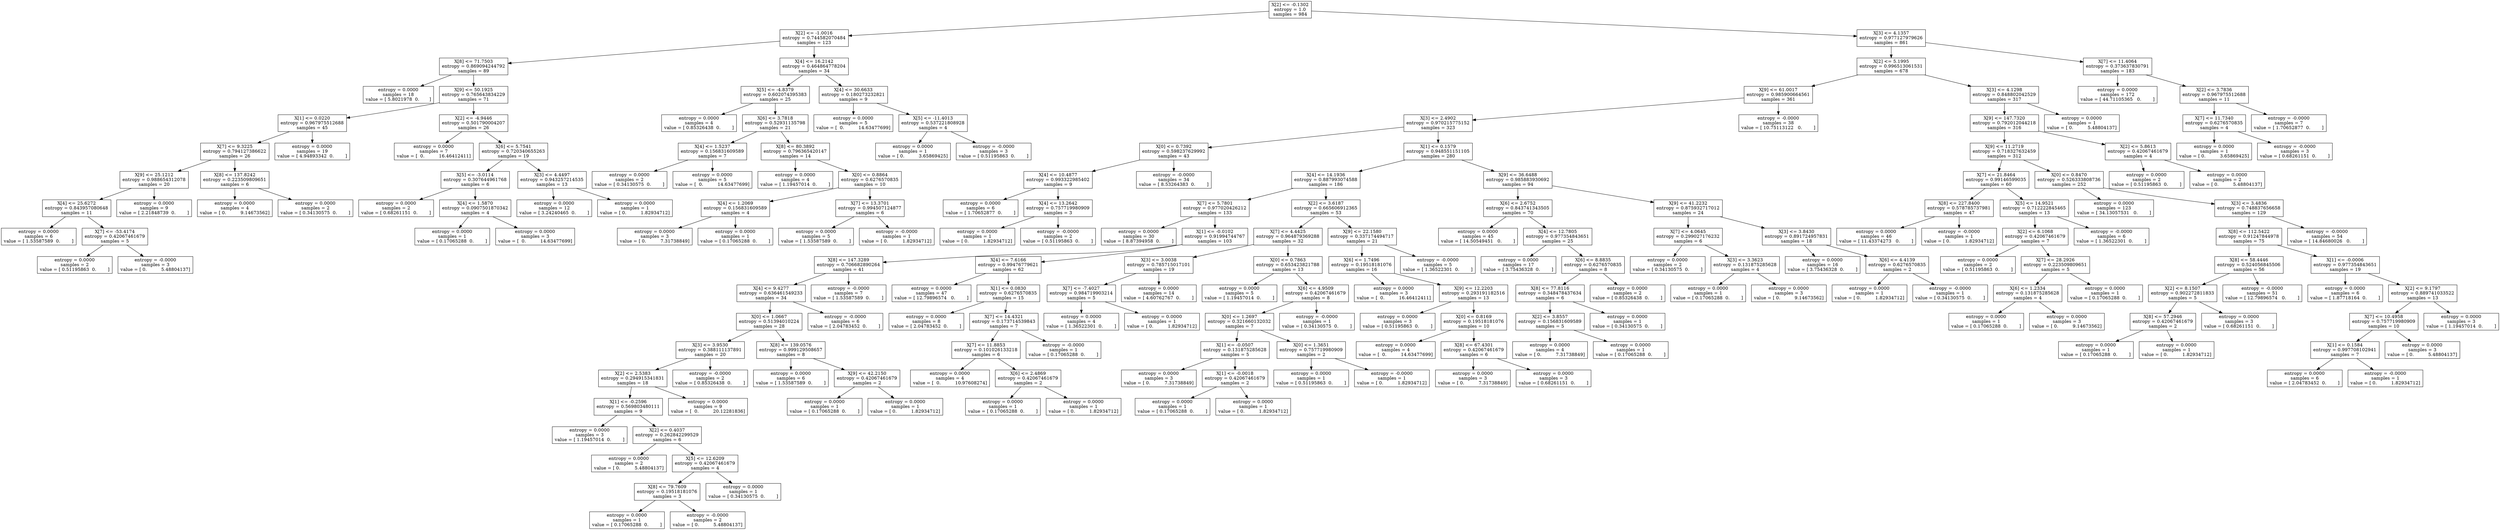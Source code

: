 digraph Tree {
0 [label="X[2] <= -0.1302\nentropy = 1.0\nsamples = 984", shape="box"] ;
1 [label="X[2] <= -1.0016\nentropy = 0.744582070484\nsamples = 123", shape="box"] ;
0 -> 1 ;
2 [label="X[8] <= 71.7503\nentropy = 0.869094244792\nsamples = 89", shape="box"] ;
1 -> 2 ;
3 [label="entropy = 0.0000\nsamples = 18\nvalue = [ 5.8021978  0.       ]", shape="box"] ;
2 -> 3 ;
4 [label="X[9] <= 50.1925\nentropy = 0.765643834229\nsamples = 71", shape="box"] ;
2 -> 4 ;
5 [label="X[1] <= 0.0220\nentropy = 0.967975512688\nsamples = 45", shape="box"] ;
4 -> 5 ;
6 [label="X[7] <= 9.3225\nentropy = 0.794127386622\nsamples = 26", shape="box"] ;
5 -> 6 ;
7 [label="X[9] <= 25.1212\nentropy = 0.988654312078\nsamples = 20", shape="box"] ;
6 -> 7 ;
8 [label="X[4] <= 25.6272\nentropy = 0.843957080648\nsamples = 11", shape="box"] ;
7 -> 8 ;
9 [label="entropy = 0.0000\nsamples = 6\nvalue = [ 1.53587589  0.        ]", shape="box"] ;
8 -> 9 ;
10 [label="X[7] <= -53.4174\nentropy = 0.42067461679\nsamples = 5", shape="box"] ;
8 -> 10 ;
11 [label="entropy = 0.0000\nsamples = 2\nvalue = [ 0.51195863  0.        ]", shape="box"] ;
10 -> 11 ;
12 [label="entropy = -0.0000\nsamples = 3\nvalue = [ 0.          5.48804137]", shape="box"] ;
10 -> 12 ;
13 [label="entropy = 0.0000\nsamples = 9\nvalue = [ 2.21848739  0.        ]", shape="box"] ;
7 -> 13 ;
14 [label="X[8] <= 137.8242\nentropy = 0.223509809651\nsamples = 6", shape="box"] ;
6 -> 14 ;
15 [label="entropy = 0.0000\nsamples = 4\nvalue = [ 0.          9.14673562]", shape="box"] ;
14 -> 15 ;
16 [label="entropy = 0.0000\nsamples = 2\nvalue = [ 0.34130575  0.        ]", shape="box"] ;
14 -> 16 ;
17 [label="entropy = 0.0000\nsamples = 19\nvalue = [ 4.94893342  0.        ]", shape="box"] ;
5 -> 17 ;
18 [label="X[2] <= -4.9446\nentropy = 0.501790004207\nsamples = 26", shape="box"] ;
4 -> 18 ;
19 [label="entropy = 0.0000\nsamples = 7\nvalue = [  0.          16.46412411]", shape="box"] ;
18 -> 19 ;
20 [label="X[6] <= 5.7541\nentropy = 0.720340655263\nsamples = 19", shape="box"] ;
18 -> 20 ;
21 [label="X[5] <= -3.0114\nentropy = 0.307644961768\nsamples = 6", shape="box"] ;
20 -> 21 ;
22 [label="entropy = 0.0000\nsamples = 2\nvalue = [ 0.68261151  0.        ]", shape="box"] ;
21 -> 22 ;
23 [label="X[4] <= 1.5870\nentropy = 0.0907501870342\nsamples = 4", shape="box"] ;
21 -> 23 ;
24 [label="entropy = 0.0000\nsamples = 1\nvalue = [ 0.17065288  0.        ]", shape="box"] ;
23 -> 24 ;
25 [label="entropy = 0.0000\nsamples = 3\nvalue = [  0.          14.63477699]", shape="box"] ;
23 -> 25 ;
26 [label="X[3] <= 4.4497\nentropy = 0.943257214535\nsamples = 13", shape="box"] ;
20 -> 26 ;
27 [label="entropy = 0.0000\nsamples = 12\nvalue = [ 3.24240465  0.        ]", shape="box"] ;
26 -> 27 ;
28 [label="entropy = 0.0000\nsamples = 1\nvalue = [ 0.          1.82934712]", shape="box"] ;
26 -> 28 ;
29 [label="X[4] <= 16.2142\nentropy = 0.464864778204\nsamples = 34", shape="box"] ;
1 -> 29 ;
30 [label="X[5] <= -4.8379\nentropy = 0.602074395383\nsamples = 25", shape="box"] ;
29 -> 30 ;
31 [label="entropy = 0.0000\nsamples = 4\nvalue = [ 0.85326438  0.        ]", shape="box"] ;
30 -> 31 ;
32 [label="X[6] <= 3.7818\nentropy = 0.52931135798\nsamples = 21", shape="box"] ;
30 -> 32 ;
33 [label="X[4] <= 1.5237\nentropy = 0.156831609589\nsamples = 7", shape="box"] ;
32 -> 33 ;
34 [label="entropy = 0.0000\nsamples = 2\nvalue = [ 0.34130575  0.        ]", shape="box"] ;
33 -> 34 ;
35 [label="entropy = 0.0000\nsamples = 5\nvalue = [  0.          14.63477699]", shape="box"] ;
33 -> 35 ;
36 [label="X[8] <= 80.3892\nentropy = 0.796365420147\nsamples = 14", shape="box"] ;
32 -> 36 ;
37 [label="entropy = 0.0000\nsamples = 4\nvalue = [ 1.19457014  0.        ]", shape="box"] ;
36 -> 37 ;
38 [label="X[0] <= 0.8864\nentropy = 0.6276570835\nsamples = 10", shape="box"] ;
36 -> 38 ;
39 [label="X[4] <= 1.2069\nentropy = 0.156831609589\nsamples = 4", shape="box"] ;
38 -> 39 ;
40 [label="entropy = 0.0000\nsamples = 3\nvalue = [ 0.          7.31738849]", shape="box"] ;
39 -> 40 ;
41 [label="entropy = 0.0000\nsamples = 1\nvalue = [ 0.17065288  0.        ]", shape="box"] ;
39 -> 41 ;
42 [label="X[7] <= 13.3701\nentropy = 0.994507124877\nsamples = 6", shape="box"] ;
38 -> 42 ;
43 [label="entropy = 0.0000\nsamples = 5\nvalue = [ 1.53587589  0.        ]", shape="box"] ;
42 -> 43 ;
44 [label="entropy = -0.0000\nsamples = 1\nvalue = [ 0.          1.82934712]", shape="box"] ;
42 -> 44 ;
45 [label="X[4] <= 30.6633\nentropy = 0.180273232821\nsamples = 9", shape="box"] ;
29 -> 45 ;
46 [label="entropy = 0.0000\nsamples = 5\nvalue = [  0.          14.63477699]", shape="box"] ;
45 -> 46 ;
47 [label="X[5] <= -11.4013\nentropy = 0.537221808928\nsamples = 4", shape="box"] ;
45 -> 47 ;
48 [label="entropy = 0.0000\nsamples = 1\nvalue = [ 0.          3.65869425]", shape="box"] ;
47 -> 48 ;
49 [label="entropy = -0.0000\nsamples = 3\nvalue = [ 0.51195863  0.        ]", shape="box"] ;
47 -> 49 ;
50 [label="X[3] <= 4.1357\nentropy = 0.977127979626\nsamples = 861", shape="box"] ;
0 -> 50 ;
51 [label="X[2] <= 5.1995\nentropy = 0.996513061531\nsamples = 678", shape="box"] ;
50 -> 51 ;
52 [label="X[9] <= 61.0017\nentropy = 0.985900664561\nsamples = 361", shape="box"] ;
51 -> 52 ;
53 [label="X[3] <= 2.4902\nentropy = 0.970215775152\nsamples = 323", shape="box"] ;
52 -> 53 ;
54 [label="X[0] <= 0.7392\nentropy = 0.598237629992\nsamples = 43", shape="box"] ;
53 -> 54 ;
55 [label="X[4] <= 10.4877\nentropy = 0.993322985402\nsamples = 9", shape="box"] ;
54 -> 55 ;
56 [label="entropy = 0.0000\nsamples = 6\nvalue = [ 1.70652877  0.        ]", shape="box"] ;
55 -> 56 ;
57 [label="X[4] <= 13.2642\nentropy = 0.757719980909\nsamples = 3", shape="box"] ;
55 -> 57 ;
58 [label="entropy = 0.0000\nsamples = 1\nvalue = [ 0.          1.82934712]", shape="box"] ;
57 -> 58 ;
59 [label="entropy = -0.0000\nsamples = 2\nvalue = [ 0.51195863  0.        ]", shape="box"] ;
57 -> 59 ;
60 [label="entropy = -0.0000\nsamples = 34\nvalue = [ 8.53264383  0.        ]", shape="box"] ;
54 -> 60 ;
61 [label="X[1] <= 0.1579\nentropy = 0.948551151105\nsamples = 280", shape="box"] ;
53 -> 61 ;
62 [label="X[4] <= 14.1936\nentropy = 0.887993074588\nsamples = 186", shape="box"] ;
61 -> 62 ;
63 [label="X[7] <= 5.7801\nentropy = 0.977020426212\nsamples = 133", shape="box"] ;
62 -> 63 ;
64 [label="entropy = 0.0000\nsamples = 30\nvalue = [ 8.87394958  0.        ]", shape="box"] ;
63 -> 64 ;
65 [label="X[1] <= -0.0102\nentropy = 0.91994744767\nsamples = 103", shape="box"] ;
63 -> 65 ;
66 [label="X[8] <= 147.3289\nentropy = 0.706682890264\nsamples = 41", shape="box"] ;
65 -> 66 ;
67 [label="X[4] <= 9.4277\nentropy = 0.636461549233\nsamples = 34", shape="box"] ;
66 -> 67 ;
68 [label="X[0] <= 1.0667\nentropy = 0.51394010224\nsamples = 28", shape="box"] ;
67 -> 68 ;
69 [label="X[3] <= 3.9530\nentropy = 0.388111137891\nsamples = 20", shape="box"] ;
68 -> 69 ;
70 [label="X[2] <= 2.5383\nentropy = 0.294915341831\nsamples = 18", shape="box"] ;
69 -> 70 ;
71 [label="X[1] <= -0.2596\nentropy = 0.569803480111\nsamples = 9", shape="box"] ;
70 -> 71 ;
72 [label="entropy = 0.0000\nsamples = 3\nvalue = [ 1.19457014  0.        ]", shape="box"] ;
71 -> 72 ;
73 [label="X[2] <= 0.4037\nentropy = 0.262842299529\nsamples = 6", shape="box"] ;
71 -> 73 ;
74 [label="entropy = 0.0000\nsamples = 2\nvalue = [ 0.          5.48804137]", shape="box"] ;
73 -> 74 ;
75 [label="X[5] <= 12.6209\nentropy = 0.42067461679\nsamples = 4", shape="box"] ;
73 -> 75 ;
76 [label="X[8] <= 79.7609\nentropy = 0.19518181076\nsamples = 3", shape="box"] ;
75 -> 76 ;
77 [label="entropy = 0.0000\nsamples = 1\nvalue = [ 0.17065288  0.        ]", shape="box"] ;
76 -> 77 ;
78 [label="entropy = -0.0000\nsamples = 2\nvalue = [ 0.          5.48804137]", shape="box"] ;
76 -> 78 ;
79 [label="entropy = 0.0000\nsamples = 1\nvalue = [ 0.34130575  0.        ]", shape="box"] ;
75 -> 79 ;
80 [label="entropy = 0.0000\nsamples = 9\nvalue = [  0.          20.12281836]", shape="box"] ;
70 -> 80 ;
81 [label="entropy = -0.0000\nsamples = 2\nvalue = [ 0.85326438  0.        ]", shape="box"] ;
69 -> 81 ;
82 [label="X[8] <= 139.0576\nentropy = 0.999129508657\nsamples = 8", shape="box"] ;
68 -> 82 ;
83 [label="entropy = 0.0000\nsamples = 6\nvalue = [ 1.53587589  0.        ]", shape="box"] ;
82 -> 83 ;
84 [label="X[9] <= 42.2150\nentropy = 0.42067461679\nsamples = 2", shape="box"] ;
82 -> 84 ;
85 [label="entropy = 0.0000\nsamples = 1\nvalue = [ 0.17065288  0.        ]", shape="box"] ;
84 -> 85 ;
86 [label="entropy = 0.0000\nsamples = 1\nvalue = [ 0.          1.82934712]", shape="box"] ;
84 -> 86 ;
87 [label="entropy = -0.0000\nsamples = 6\nvalue = [ 2.04783452  0.        ]", shape="box"] ;
67 -> 87 ;
88 [label="entropy = -0.0000\nsamples = 7\nvalue = [ 1.53587589  0.        ]", shape="box"] ;
66 -> 88 ;
89 [label="X[4] <= 7.6166\nentropy = 0.99476779621\nsamples = 62", shape="box"] ;
65 -> 89 ;
90 [label="entropy = 0.0000\nsamples = 47\nvalue = [ 12.79896574   0.        ]", shape="box"] ;
89 -> 90 ;
91 [label="X[1] <= 0.0830\nentropy = 0.6276570835\nsamples = 15", shape="box"] ;
89 -> 91 ;
92 [label="entropy = 0.0000\nsamples = 8\nvalue = [ 2.04783452  0.        ]", shape="box"] ;
91 -> 92 ;
93 [label="X[7] <= 14.4321\nentropy = 0.173714539843\nsamples = 7", shape="box"] ;
91 -> 93 ;
94 [label="X[7] <= 11.8853\nentropy = 0.101026133218\nsamples = 6", shape="box"] ;
93 -> 94 ;
95 [label="entropy = 0.0000\nsamples = 4\nvalue = [  0.          10.97608274]", shape="box"] ;
94 -> 95 ;
96 [label="X[6] <= 2.4869\nentropy = 0.42067461679\nsamples = 2", shape="box"] ;
94 -> 96 ;
97 [label="entropy = 0.0000\nsamples = 1\nvalue = [ 0.17065288  0.        ]", shape="box"] ;
96 -> 97 ;
98 [label="entropy = 0.0000\nsamples = 1\nvalue = [ 0.          1.82934712]", shape="box"] ;
96 -> 98 ;
99 [label="entropy = -0.0000\nsamples = 1\nvalue = [ 0.17065288  0.        ]", shape="box"] ;
93 -> 99 ;
100 [label="X[2] <= 3.6187\nentropy = 0.665606912365\nsamples = 53", shape="box"] ;
62 -> 100 ;
101 [label="X[7] <= 4.4425\nentropy = 0.964879369288\nsamples = 32", shape="box"] ;
100 -> 101 ;
102 [label="X[3] <= 3.0038\nentropy = 0.785715017101\nsamples = 19", shape="box"] ;
101 -> 102 ;
103 [label="X[7] <= -7.4027\nentropy = 0.984719903214\nsamples = 5", shape="box"] ;
102 -> 103 ;
104 [label="entropy = 0.0000\nsamples = 4\nvalue = [ 1.36522301  0.        ]", shape="box"] ;
103 -> 104 ;
105 [label="entropy = 0.0000\nsamples = 1\nvalue = [ 0.          1.82934712]", shape="box"] ;
103 -> 105 ;
106 [label="entropy = 0.0000\nsamples = 14\nvalue = [ 4.60762767  0.        ]", shape="box"] ;
102 -> 106 ;
107 [label="X[0] <= 0.7863\nentropy = 0.653423821788\nsamples = 13", shape="box"] ;
101 -> 107 ;
108 [label="entropy = 0.0000\nsamples = 5\nvalue = [ 1.19457014  0.        ]", shape="box"] ;
107 -> 108 ;
109 [label="X[6] <= 4.9509\nentropy = 0.42067461679\nsamples = 8", shape="box"] ;
107 -> 109 ;
110 [label="X[0] <= 1.2697\nentropy = 0.321660132032\nsamples = 7", shape="box"] ;
109 -> 110 ;
111 [label="X[1] <= -0.0507\nentropy = 0.131875285628\nsamples = 5", shape="box"] ;
110 -> 111 ;
112 [label="entropy = 0.0000\nsamples = 3\nvalue = [ 0.          7.31738849]", shape="box"] ;
111 -> 112 ;
113 [label="X[1] <= -0.0018\nentropy = 0.42067461679\nsamples = 2", shape="box"] ;
111 -> 113 ;
114 [label="entropy = 0.0000\nsamples = 1\nvalue = [ 0.17065288  0.        ]", shape="box"] ;
113 -> 114 ;
115 [label="entropy = 0.0000\nsamples = 1\nvalue = [ 0.          1.82934712]", shape="box"] ;
113 -> 115 ;
116 [label="X[0] <= 1.3651\nentropy = 0.757719980909\nsamples = 2", shape="box"] ;
110 -> 116 ;
117 [label="entropy = 0.0000\nsamples = 1\nvalue = [ 0.51195863  0.        ]", shape="box"] ;
116 -> 117 ;
118 [label="entropy = -0.0000\nsamples = 1\nvalue = [ 0.          1.82934712]", shape="box"] ;
116 -> 118 ;
119 [label="entropy = -0.0000\nsamples = 1\nvalue = [ 0.34130575  0.        ]", shape="box"] ;
109 -> 119 ;
120 [label="X[9] <= 22.1580\nentropy = 0.337174494717\nsamples = 21", shape="box"] ;
100 -> 120 ;
121 [label="X[6] <= 1.7496\nentropy = 0.19518181076\nsamples = 16", shape="box"] ;
120 -> 121 ;
122 [label="entropy = 0.0000\nsamples = 3\nvalue = [  0.          16.46412411]", shape="box"] ;
121 -> 122 ;
123 [label="X[9] <= 12.2203\nentropy = 0.293191182516\nsamples = 13", shape="box"] ;
121 -> 123 ;
124 [label="entropy = 0.0000\nsamples = 3\nvalue = [ 0.51195863  0.        ]", shape="box"] ;
123 -> 124 ;
125 [label="X[0] <= 0.8169\nentropy = 0.19518181076\nsamples = 10", shape="box"] ;
123 -> 125 ;
126 [label="entropy = 0.0000\nsamples = 4\nvalue = [  0.          14.63477699]", shape="box"] ;
125 -> 126 ;
127 [label="X[8] <= 67.4301\nentropy = 0.42067461679\nsamples = 6", shape="box"] ;
125 -> 127 ;
128 [label="entropy = 0.0000\nsamples = 3\nvalue = [ 0.          7.31738849]", shape="box"] ;
127 -> 128 ;
129 [label="entropy = 0.0000\nsamples = 3\nvalue = [ 0.68261151  0.        ]", shape="box"] ;
127 -> 129 ;
130 [label="entropy = -0.0000\nsamples = 5\nvalue = [ 1.36522301  0.        ]", shape="box"] ;
120 -> 130 ;
131 [label="X[9] <= 36.6488\nentropy = 0.985883930692\nsamples = 94", shape="box"] ;
61 -> 131 ;
132 [label="X[6] <= 2.6752\nentropy = 0.843741343505\nsamples = 70", shape="box"] ;
131 -> 132 ;
133 [label="entropy = 0.0000\nsamples = 45\nvalue = [ 14.50549451   0.        ]", shape="box"] ;
132 -> 133 ;
134 [label="X[4] <= 12.7805\nentropy = 0.977354843651\nsamples = 25", shape="box"] ;
132 -> 134 ;
135 [label="entropy = 0.0000\nsamples = 17\nvalue = [ 3.75436328  0.        ]", shape="box"] ;
134 -> 135 ;
136 [label="X[6] <= 8.8835\nentropy = 0.6276570835\nsamples = 8", shape="box"] ;
134 -> 136 ;
137 [label="X[8] <= 77.8116\nentropy = 0.348478437634\nsamples = 6", shape="box"] ;
136 -> 137 ;
138 [label="X[2] <= 3.8557\nentropy = 0.156831609589\nsamples = 5", shape="box"] ;
137 -> 138 ;
139 [label="entropy = 0.0000\nsamples = 4\nvalue = [ 0.          7.31738849]", shape="box"] ;
138 -> 139 ;
140 [label="entropy = 0.0000\nsamples = 1\nvalue = [ 0.17065288  0.        ]", shape="box"] ;
138 -> 140 ;
141 [label="entropy = 0.0000\nsamples = 1\nvalue = [ 0.34130575  0.        ]", shape="box"] ;
137 -> 141 ;
142 [label="entropy = 0.0000\nsamples = 2\nvalue = [ 0.85326438  0.        ]", shape="box"] ;
136 -> 142 ;
143 [label="X[9] <= 41.2232\nentropy = 0.875932717012\nsamples = 24", shape="box"] ;
131 -> 143 ;
144 [label="X[7] <= 4.0645\nentropy = 0.299027176232\nsamples = 6", shape="box"] ;
143 -> 144 ;
145 [label="entropy = 0.0000\nsamples = 2\nvalue = [ 0.34130575  0.        ]", shape="box"] ;
144 -> 145 ;
146 [label="X[3] <= 3.3623\nentropy = 0.131875285628\nsamples = 4", shape="box"] ;
144 -> 146 ;
147 [label="entropy = 0.0000\nsamples = 1\nvalue = [ 0.17065288  0.        ]", shape="box"] ;
146 -> 147 ;
148 [label="entropy = 0.0000\nsamples = 3\nvalue = [ 0.          9.14673562]", shape="box"] ;
146 -> 148 ;
149 [label="X[3] <= 3.8430\nentropy = 0.891724957831\nsamples = 18", shape="box"] ;
143 -> 149 ;
150 [label="entropy = 0.0000\nsamples = 16\nvalue = [ 3.75436328  0.        ]", shape="box"] ;
149 -> 150 ;
151 [label="X[6] <= 4.4139\nentropy = 0.6276570835\nsamples = 2", shape="box"] ;
149 -> 151 ;
152 [label="entropy = 0.0000\nsamples = 1\nvalue = [ 0.          1.82934712]", shape="box"] ;
151 -> 152 ;
153 [label="entropy = -0.0000\nsamples = 1\nvalue = [ 0.34130575  0.        ]", shape="box"] ;
151 -> 153 ;
154 [label="entropy = -0.0000\nsamples = 38\nvalue = [ 10.75113122   0.        ]", shape="box"] ;
52 -> 154 ;
155 [label="X[3] <= 4.1298\nentropy = 0.848802042529\nsamples = 317", shape="box"] ;
51 -> 155 ;
156 [label="X[9] <= 147.7320\nentropy = 0.792012044218\nsamples = 316", shape="box"] ;
155 -> 156 ;
157 [label="X[9] <= 11.2719\nentropy = 0.718327632459\nsamples = 312", shape="box"] ;
156 -> 157 ;
158 [label="X[7] <= 21.8464\nentropy = 0.99146599035\nsamples = 60", shape="box"] ;
157 -> 158 ;
159 [label="X[8] <= 227.8400\nentropy = 0.578785737981\nsamples = 47", shape="box"] ;
158 -> 159 ;
160 [label="entropy = 0.0000\nsamples = 46\nvalue = [ 11.43374273   0.        ]", shape="box"] ;
159 -> 160 ;
161 [label="entropy = -0.0000\nsamples = 1\nvalue = [ 0.          1.82934712]", shape="box"] ;
159 -> 161 ;
162 [label="X[5] <= 14.9521\nentropy = 0.712222845465\nsamples = 13", shape="box"] ;
158 -> 162 ;
163 [label="X[2] <= 6.1068\nentropy = 0.42067461679\nsamples = 7", shape="box"] ;
162 -> 163 ;
164 [label="entropy = 0.0000\nsamples = 2\nvalue = [ 0.51195863  0.        ]", shape="box"] ;
163 -> 164 ;
165 [label="X[7] <= 28.2926\nentropy = 0.223509809651\nsamples = 5", shape="box"] ;
163 -> 165 ;
166 [label="X[6] <= 1.2334\nentropy = 0.131875285628\nsamples = 4", shape="box"] ;
165 -> 166 ;
167 [label="entropy = 0.0000\nsamples = 1\nvalue = [ 0.17065288  0.        ]", shape="box"] ;
166 -> 167 ;
168 [label="entropy = 0.0000\nsamples = 3\nvalue = [ 0.          9.14673562]", shape="box"] ;
166 -> 168 ;
169 [label="entropy = 0.0000\nsamples = 1\nvalue = [ 0.17065288  0.        ]", shape="box"] ;
165 -> 169 ;
170 [label="entropy = -0.0000\nsamples = 6\nvalue = [ 1.36522301  0.        ]", shape="box"] ;
162 -> 170 ;
171 [label="X[0] <= 0.8470\nentropy = 0.526333808736\nsamples = 252", shape="box"] ;
157 -> 171 ;
172 [label="entropy = 0.0000\nsamples = 123\nvalue = [ 34.13057531   0.        ]", shape="box"] ;
171 -> 172 ;
173 [label="X[3] <= 3.4836\nentropy = 0.748837656658\nsamples = 129", shape="box"] ;
171 -> 173 ;
174 [label="X[8] <= 112.5422\nentropy = 0.91247844978\nsamples = 75", shape="box"] ;
173 -> 174 ;
175 [label="X[8] <= 58.4446\nentropy = 0.524056845506\nsamples = 56", shape="box"] ;
174 -> 175 ;
176 [label="X[2] <= 8.1507\nentropy = 0.902272811833\nsamples = 5", shape="box"] ;
175 -> 176 ;
177 [label="X[8] <= 57.2946\nentropy = 0.42067461679\nsamples = 2", shape="box"] ;
176 -> 177 ;
178 [label="entropy = 0.0000\nsamples = 1\nvalue = [ 0.17065288  0.        ]", shape="box"] ;
177 -> 178 ;
179 [label="entropy = 0.0000\nsamples = 1\nvalue = [ 0.          1.82934712]", shape="box"] ;
177 -> 179 ;
180 [label="entropy = 0.0000\nsamples = 3\nvalue = [ 0.68261151  0.        ]", shape="box"] ;
176 -> 180 ;
181 [label="entropy = -0.0000\nsamples = 51\nvalue = [ 12.79896574   0.        ]", shape="box"] ;
175 -> 181 ;
182 [label="X[1] <= -0.0006\nentropy = 0.977354843651\nsamples = 19", shape="box"] ;
174 -> 182 ;
183 [label="entropy = 0.0000\nsamples = 6\nvalue = [ 1.87718164  0.        ]", shape="box"] ;
182 -> 183 ;
184 [label="X[2] <= 9.1797\nentropy = 0.889741033522\nsamples = 13", shape="box"] ;
182 -> 184 ;
185 [label="X[7] <= 10.4958\nentropy = 0.757719980909\nsamples = 10", shape="box"] ;
184 -> 185 ;
186 [label="X[1] <= 0.1584\nentropy = 0.997708102941\nsamples = 7", shape="box"] ;
185 -> 186 ;
187 [label="entropy = 0.0000\nsamples = 6\nvalue = [ 2.04783452  0.        ]", shape="box"] ;
186 -> 187 ;
188 [label="entropy = -0.0000\nsamples = 1\nvalue = [ 0.          1.82934712]", shape="box"] ;
186 -> 188 ;
189 [label="entropy = 0.0000\nsamples = 3\nvalue = [ 0.          5.48804137]", shape="box"] ;
185 -> 189 ;
190 [label="entropy = 0.0000\nsamples = 3\nvalue = [ 1.19457014  0.        ]", shape="box"] ;
184 -> 190 ;
191 [label="entropy = -0.0000\nsamples = 54\nvalue = [ 14.84680026   0.        ]", shape="box"] ;
173 -> 191 ;
192 [label="X[2] <= 5.8613\nentropy = 0.42067461679\nsamples = 4", shape="box"] ;
156 -> 192 ;
193 [label="entropy = 0.0000\nsamples = 2\nvalue = [ 0.51195863  0.        ]", shape="box"] ;
192 -> 193 ;
194 [label="entropy = 0.0000\nsamples = 2\nvalue = [ 0.          5.48804137]", shape="box"] ;
192 -> 194 ;
195 [label="entropy = 0.0000\nsamples = 1\nvalue = [ 0.          5.48804137]", shape="box"] ;
155 -> 195 ;
196 [label="X[7] <= 11.4064\nentropy = 0.373637830791\nsamples = 183", shape="box"] ;
50 -> 196 ;
197 [label="entropy = 0.0000\nsamples = 172\nvalue = [ 44.71105365   0.        ]", shape="box"] ;
196 -> 197 ;
198 [label="X[2] <= 3.7836\nentropy = 0.967975512688\nsamples = 11", shape="box"] ;
196 -> 198 ;
199 [label="X[7] <= 11.7340\nentropy = 0.6276570835\nsamples = 4", shape="box"] ;
198 -> 199 ;
200 [label="entropy = 0.0000\nsamples = 1\nvalue = [ 0.          3.65869425]", shape="box"] ;
199 -> 200 ;
201 [label="entropy = -0.0000\nsamples = 3\nvalue = [ 0.68261151  0.        ]", shape="box"] ;
199 -> 201 ;
202 [label="entropy = -0.0000\nsamples = 7\nvalue = [ 1.70652877  0.        ]", shape="box"] ;
198 -> 202 ;
}